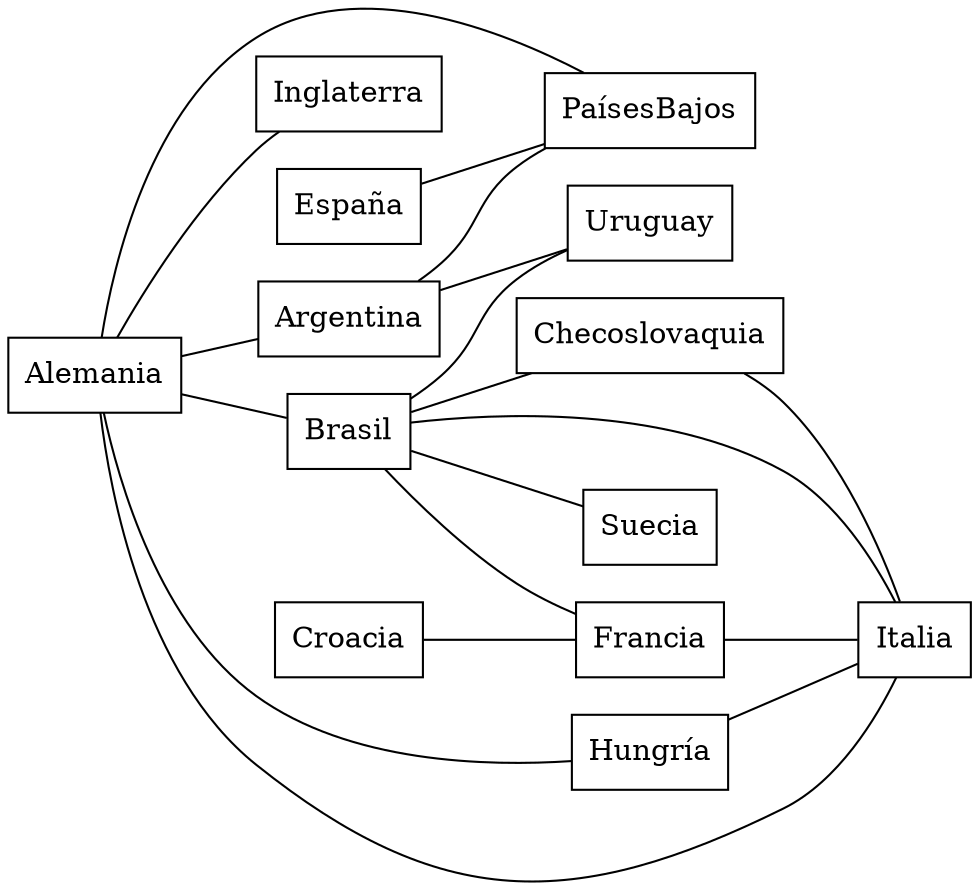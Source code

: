 graph {
  rankdir=LR;

  Alemania[shape=box]
  Uruguay[shape=box]
  Suecia[shape=box]
  Argentina[shape=box]
  España[shape=box]
  Checoslovaquia[shape=box]
  Hungría[shape=box]
  Croacia[shape=box]
  Inglaterra[shape=box]
  Francia[shape=box]
  Italia[shape=box]
  PaísesBajos[shape=box]
  Brasil[shape=box]

  Alemania -- Hungría
  Checoslovaquia -- Italia
  Alemania -- Italia
  Brasil -- Suecia
  Brasil -- Italia
  Croacia -- Francia
  Brasil -- Checoslovaquia
  Alemania -- PaísesBajos
  España -- PaísesBajos
  Argentina -- Uruguay
  Alemania -- Argentina
  Brasil -- Francia
  Alemania -- Inglaterra
  Francia -- Italia
  Argentina -- PaísesBajos
  Brasil -- Uruguay
  Hungría -- Italia
  Alemania -- Brasil
}
